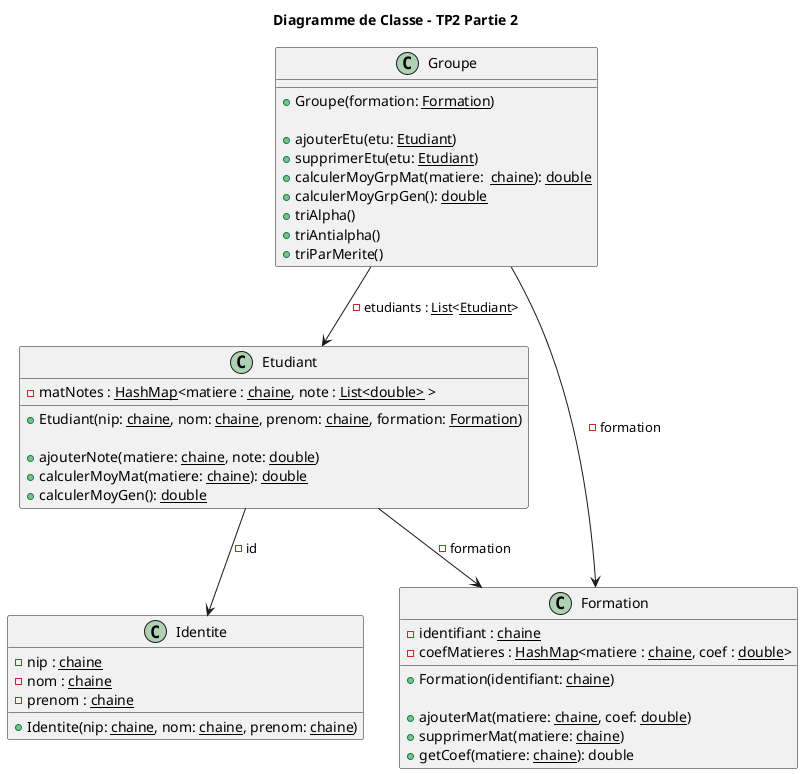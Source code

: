 
@startuml

title Diagramme de Classe - TP2 Partie 2

class Etudiant{
    - matNotes : <u>HashMap</u><matiere : <u>chaine</u>, note : <u>List<double></u> >

    + Etudiant(nip: <u>chaine</u>, nom: <u>chaine</u>, prenom: <u>chaine</u>, formation: <u>Formation</u>)

    + ajouterNote(matiere: <u>chaine</u>, note: <u>double</u>)
    + calculerMoyMat(matiere: <u>chaine</u>): <u>double</u>
    + calculerMoyGen(): <u>double</u>
}
Etudiant --> Identite: - id
Etudiant --> Formation: - formation

class Identite{
    - nip : <u>chaine</u>
    - nom : <u>chaine</u>
    - prenom : <u>chaine</u>

    + Identite(nip: <u>chaine</u>, nom: <u>chaine</u>, prenom: <u>chaine</u>)
}

class Formation{
    - identifiant : <u>chaine</u>
    - coefMatieres : <u>HashMap</u><matiere : <u>chaine</u>, coef : <u>double</u>>

    + Formation(identifiant: <u>chaine</u>)

    + ajouterMat(matiere: <u>chaine</u>, coef: <u>double</u>)
    + supprimerMat(matiere: <u>chaine</u>)
    + getCoef(matiere: <u>chaine</u>): double
}

class Groupe{
    + Groupe(formation: <u>Formation</u>)

    + ajouterEtu(etu: <u>Etudiant</u>)
    + supprimerEtu(etu: <u>Etudiant</u>)
    + calculerMoyGrpMat(matiere:  <u>chaine</u>): <u>double</u>
    + calculerMoyGrpGen(): <u>double</u>
    + triAlpha()
    + triAntialpha()
    + triParMerite()
}
Groupe --> Formation: - formation
Groupe --> Etudiant: - etudiants : <u>List</u><<u>Etudiant</u>>
@enduml